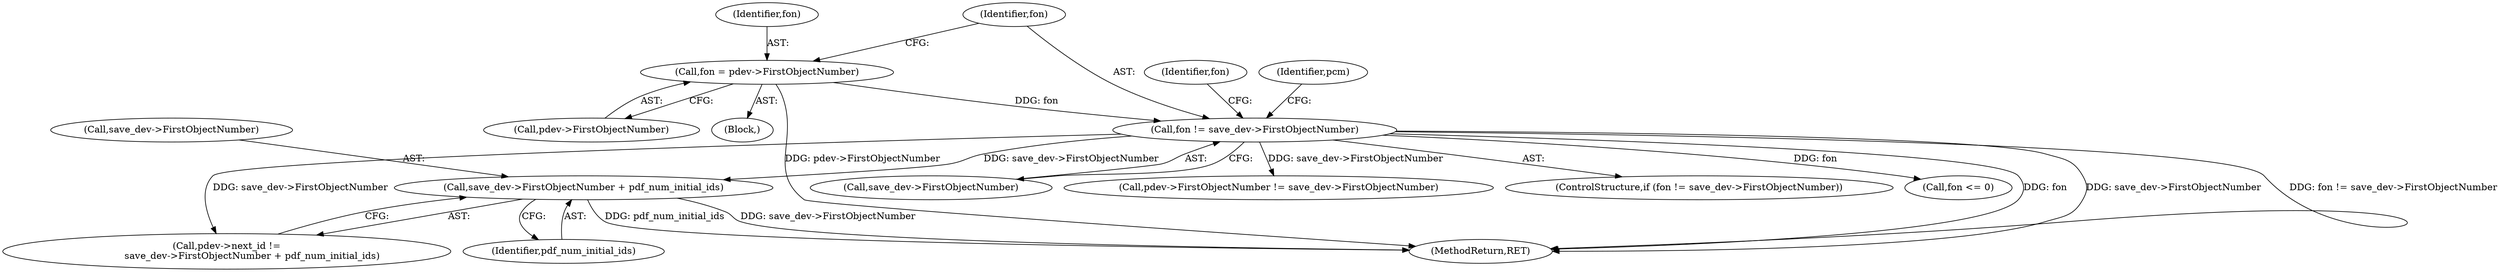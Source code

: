 digraph "0_ghostscript_c3476dde7743761a4e1d39a631716199b696b880@pointer" {
"1000636" [label="(Call,save_dev->FirstObjectNumber + pdf_num_initial_ids)"];
"1000611" [label="(Call,fon != save_dev->FirstObjectNumber)"];
"1000605" [label="(Call,fon = pdev->FirstObjectNumber)"];
"1000637" [label="(Call,save_dev->FirstObjectNumber)"];
"1000612" [label="(Identifier,fon)"];
"1001317" [label="(Call,pdev->FirstObjectNumber != save_dev->FirstObjectNumber)"];
"1000610" [label="(ControlStructure,if (fon != save_dev->FirstObjectNumber))"];
"1000636" [label="(Call,save_dev->FirstObjectNumber + pdf_num_initial_ids)"];
"1000613" [label="(Call,save_dev->FirstObjectNumber)"];
"1000605" [label="(Call,fon = pdev->FirstObjectNumber)"];
"1000640" [label="(Identifier,pdf_num_initial_ids)"];
"1000620" [label="(Identifier,fon)"];
"1000653" [label="(Identifier,pcm)"];
"1000611" [label="(Call,fon != save_dev->FirstObjectNumber)"];
"1000603" [label="(Block,)"];
"1000607" [label="(Call,pdev->FirstObjectNumber)"];
"1000619" [label="(Call,fon <= 0)"];
"1000606" [label="(Identifier,fon)"];
"1001549" [label="(MethodReturn,RET)"];
"1000632" [label="(Call,pdev->next_id !=\n                 save_dev->FirstObjectNumber + pdf_num_initial_ids)"];
"1000636" -> "1000632"  [label="AST: "];
"1000636" -> "1000640"  [label="CFG: "];
"1000637" -> "1000636"  [label="AST: "];
"1000640" -> "1000636"  [label="AST: "];
"1000632" -> "1000636"  [label="CFG: "];
"1000636" -> "1001549"  [label="DDG: pdf_num_initial_ids"];
"1000636" -> "1001549"  [label="DDG: save_dev->FirstObjectNumber"];
"1000611" -> "1000636"  [label="DDG: save_dev->FirstObjectNumber"];
"1000611" -> "1000610"  [label="AST: "];
"1000611" -> "1000613"  [label="CFG: "];
"1000612" -> "1000611"  [label="AST: "];
"1000613" -> "1000611"  [label="AST: "];
"1000620" -> "1000611"  [label="CFG: "];
"1000653" -> "1000611"  [label="CFG: "];
"1000611" -> "1001549"  [label="DDG: save_dev->FirstObjectNumber"];
"1000611" -> "1001549"  [label="DDG: fon != save_dev->FirstObjectNumber"];
"1000611" -> "1001549"  [label="DDG: fon"];
"1000605" -> "1000611"  [label="DDG: fon"];
"1000611" -> "1000619"  [label="DDG: fon"];
"1000611" -> "1000632"  [label="DDG: save_dev->FirstObjectNumber"];
"1000611" -> "1001317"  [label="DDG: save_dev->FirstObjectNumber"];
"1000605" -> "1000603"  [label="AST: "];
"1000605" -> "1000607"  [label="CFG: "];
"1000606" -> "1000605"  [label="AST: "];
"1000607" -> "1000605"  [label="AST: "];
"1000612" -> "1000605"  [label="CFG: "];
"1000605" -> "1001549"  [label="DDG: pdev->FirstObjectNumber"];
}
